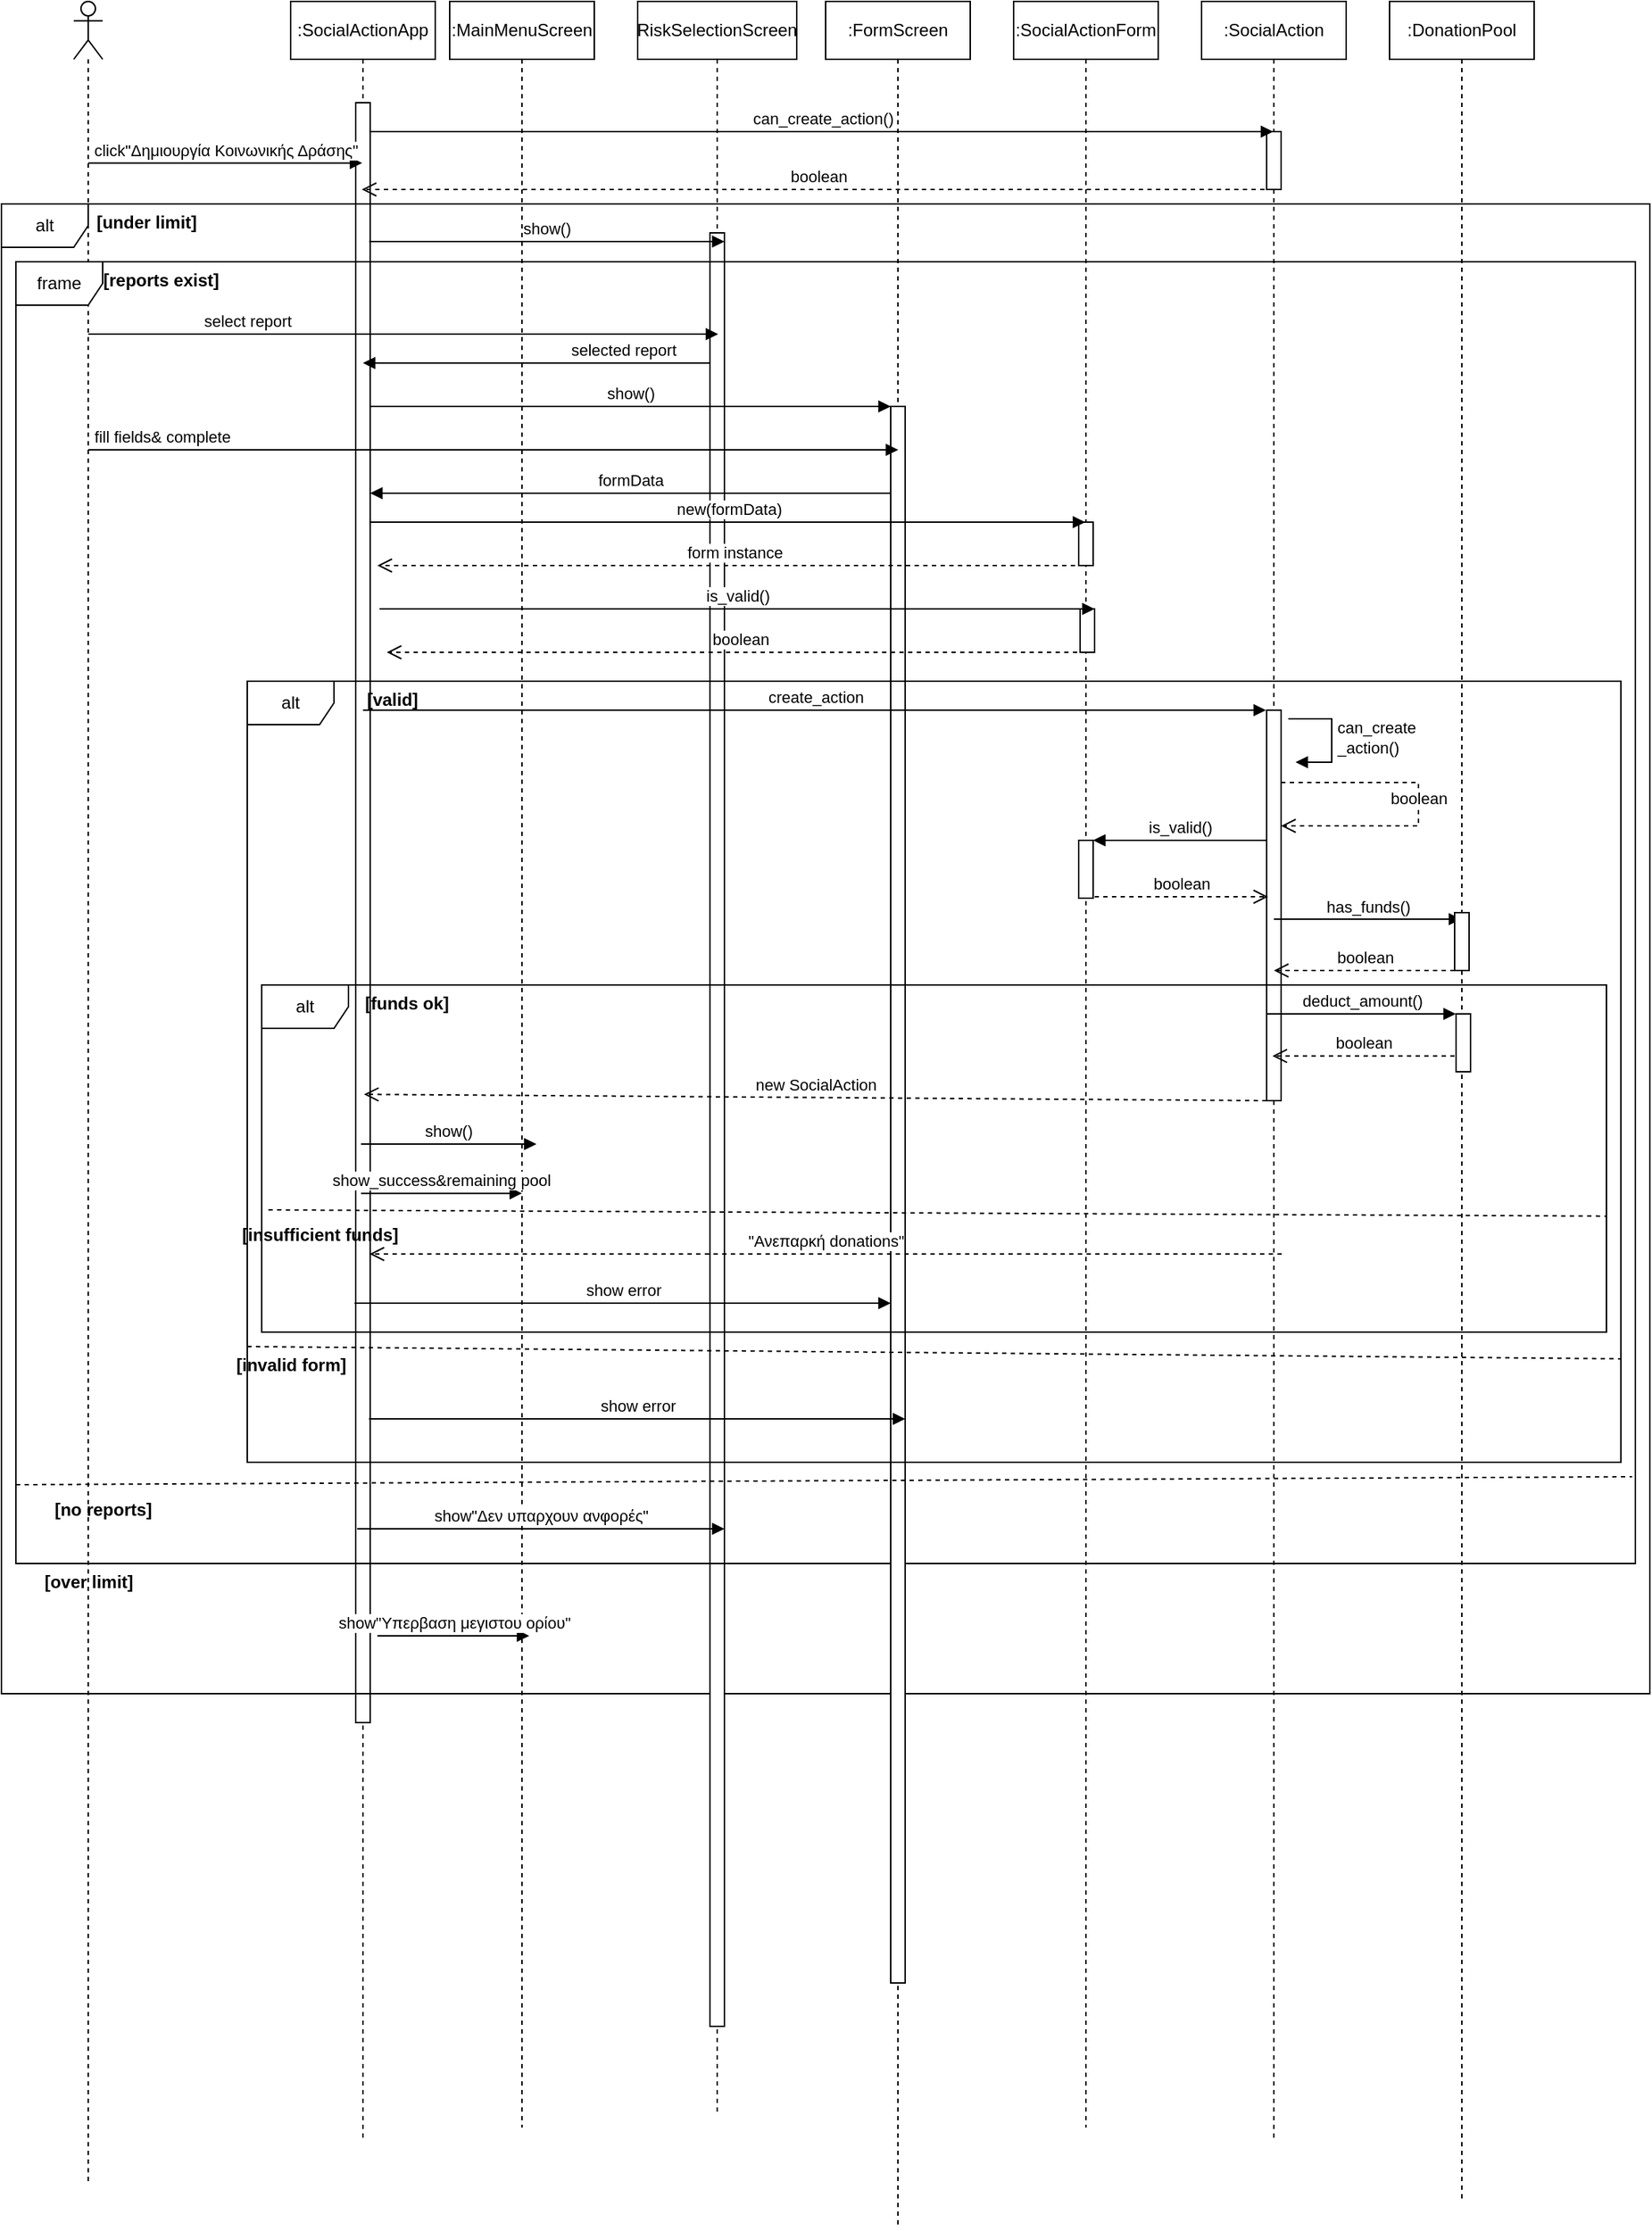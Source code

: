<mxfile version="26.2.2">
  <diagram name="Page-1" id="2YBvvXClWsGukQMizWep">
    <mxGraphModel dx="935" dy="1200" grid="1" gridSize="10" guides="1" tooltips="1" connect="1" arrows="1" fold="1" page="1" pageScale="1" pageWidth="850" pageHeight="1100" math="0" shadow="0">
      <root>
        <mxCell id="0" />
        <mxCell id="1" parent="0" />
        <mxCell id="_uD2hjFWRa9B5cGL51qL-2" value="" style="shape=umlLifeline;perimeter=lifelinePerimeter;whiteSpace=wrap;html=1;container=1;dropTarget=0;collapsible=0;recursiveResize=0;outlineConnect=0;portConstraint=eastwest;newEdgeStyle={&quot;curved&quot;:0,&quot;rounded&quot;:0};participant=umlActor;" vertex="1" parent="1">
          <mxGeometry x="60" y="30" width="20" height="1510" as="geometry" />
        </mxCell>
        <mxCell id="_uD2hjFWRa9B5cGL51qL-3" value=":SocialActionApp" style="shape=umlLifeline;perimeter=lifelinePerimeter;whiteSpace=wrap;html=1;container=1;dropTarget=0;collapsible=0;recursiveResize=0;outlineConnect=0;portConstraint=eastwest;newEdgeStyle={&quot;curved&quot;:0,&quot;rounded&quot;:0};" vertex="1" parent="1">
          <mxGeometry x="210" y="30" width="100" height="1480" as="geometry" />
        </mxCell>
        <mxCell id="_uD2hjFWRa9B5cGL51qL-11" value="" style="html=1;points=[[0,0,0,0,5],[0,1,0,0,-5],[1,0,0,0,5],[1,1,0,0,-5]];perimeter=orthogonalPerimeter;outlineConnect=0;targetShapes=umlLifeline;portConstraint=eastwest;newEdgeStyle={&quot;curved&quot;:0,&quot;rounded&quot;:0};" vertex="1" parent="_uD2hjFWRa9B5cGL51qL-3">
          <mxGeometry x="45" y="70" width="10" height="1120" as="geometry" />
        </mxCell>
        <mxCell id="_uD2hjFWRa9B5cGL51qL-4" value=":MainMenuScreen" style="shape=umlLifeline;perimeter=lifelinePerimeter;whiteSpace=wrap;html=1;container=1;dropTarget=0;collapsible=0;recursiveResize=0;outlineConnect=0;portConstraint=eastwest;newEdgeStyle={&quot;curved&quot;:0,&quot;rounded&quot;:0};" vertex="1" parent="1">
          <mxGeometry x="320" y="30" width="100" height="1470" as="geometry" />
        </mxCell>
        <mxCell id="_uD2hjFWRa9B5cGL51qL-5" value="RiskSelectionScreen" style="shape=umlLifeline;perimeter=lifelinePerimeter;whiteSpace=wrap;html=1;container=1;dropTarget=0;collapsible=0;recursiveResize=0;outlineConnect=0;portConstraint=eastwest;newEdgeStyle={&quot;curved&quot;:0,&quot;rounded&quot;:0};" vertex="1" parent="1">
          <mxGeometry x="450" y="30" width="110" height="1460" as="geometry" />
        </mxCell>
        <mxCell id="_uD2hjFWRa9B5cGL51qL-6" value=":FormScreen" style="shape=umlLifeline;perimeter=lifelinePerimeter;whiteSpace=wrap;html=1;container=1;dropTarget=0;collapsible=0;recursiveResize=0;outlineConnect=0;portConstraint=eastwest;newEdgeStyle={&quot;curved&quot;:0,&quot;rounded&quot;:0};" vertex="1" parent="1">
          <mxGeometry x="580" y="30" width="100" height="1540" as="geometry" />
        </mxCell>
        <mxCell id="_uD2hjFWRa9B5cGL51qL-7" value=":SocialActionForm" style="shape=umlLifeline;perimeter=lifelinePerimeter;whiteSpace=wrap;html=1;container=1;dropTarget=0;collapsible=0;recursiveResize=0;outlineConnect=0;portConstraint=eastwest;newEdgeStyle={&quot;curved&quot;:0,&quot;rounded&quot;:0};" vertex="1" parent="1">
          <mxGeometry x="710" y="30" width="100" height="1470" as="geometry" />
        </mxCell>
        <mxCell id="_uD2hjFWRa9B5cGL51qL-29" value="" style="html=1;points=[[0,0,0,0,5],[0,1,0,0,-5],[1,0,0,0,5],[1,1,0,0,-5]];perimeter=orthogonalPerimeter;outlineConnect=0;targetShapes=umlLifeline;portConstraint=eastwest;newEdgeStyle={&quot;curved&quot;:0,&quot;rounded&quot;:0};" vertex="1" parent="_uD2hjFWRa9B5cGL51qL-7">
          <mxGeometry x="45" y="360" width="10" height="30" as="geometry" />
        </mxCell>
        <mxCell id="_uD2hjFWRa9B5cGL51qL-8" value=":SocialAction" style="shape=umlLifeline;perimeter=lifelinePerimeter;whiteSpace=wrap;html=1;container=1;dropTarget=0;collapsible=0;recursiveResize=0;outlineConnect=0;portConstraint=eastwest;newEdgeStyle={&quot;curved&quot;:0,&quot;rounded&quot;:0};" vertex="1" parent="1">
          <mxGeometry x="840" y="30" width="100" height="1480" as="geometry" />
        </mxCell>
        <mxCell id="_uD2hjFWRa9B5cGL51qL-13" value="" style="html=1;points=[[0,0,0,0,5],[0,1,0,0,-5],[1,0,0,0,5],[1,1,0,0,-5]];perimeter=orthogonalPerimeter;outlineConnect=0;targetShapes=umlLifeline;portConstraint=eastwest;newEdgeStyle={&quot;curved&quot;:0,&quot;rounded&quot;:0};" vertex="1" parent="_uD2hjFWRa9B5cGL51qL-8">
          <mxGeometry x="45" y="90" width="10" height="40" as="geometry" />
        </mxCell>
        <mxCell id="_uD2hjFWRa9B5cGL51qL-9" value=":DonationPool" style="shape=umlLifeline;perimeter=lifelinePerimeter;whiteSpace=wrap;html=1;container=1;dropTarget=0;collapsible=0;recursiveResize=0;outlineConnect=0;portConstraint=eastwest;newEdgeStyle={&quot;curved&quot;:0,&quot;rounded&quot;:0};" vertex="1" parent="1">
          <mxGeometry x="970" y="30" width="100" height="1520" as="geometry" />
        </mxCell>
        <mxCell id="_uD2hjFWRa9B5cGL51qL-10" value="click&quot;Δημιουργία Κοινωνικής Δράσης&quot;" style="html=1;verticalAlign=bottom;endArrow=block;curved=0;rounded=0;exitX=0.5;exitY=0.074;exitDx=0;exitDy=0;exitPerimeter=0;" edge="1" parent="1" source="_uD2hjFWRa9B5cGL51qL-2" target="_uD2hjFWRa9B5cGL51qL-3">
          <mxGeometry width="80" relative="1" as="geometry">
            <mxPoint x="80" y="100" as="sourcePoint" />
            <mxPoint x="160" y="100" as="targetPoint" />
          </mxGeometry>
        </mxCell>
        <mxCell id="_uD2hjFWRa9B5cGL51qL-12" value="can_create_action()" style="html=1;verticalAlign=bottom;endArrow=block;curved=0;rounded=0;" edge="1" parent="1">
          <mxGeometry width="80" relative="1" as="geometry">
            <mxPoint x="265" y="120" as="sourcePoint" />
            <mxPoint x="889.5" y="120" as="targetPoint" />
          </mxGeometry>
        </mxCell>
        <mxCell id="_uD2hjFWRa9B5cGL51qL-14" value="boolean" style="html=1;verticalAlign=bottom;endArrow=open;dashed=1;endSize=8;curved=0;rounded=0;" edge="1" parent="1">
          <mxGeometry relative="1" as="geometry">
            <mxPoint x="889.5" y="160" as="sourcePoint" />
            <mxPoint x="259.167" y="160" as="targetPoint" />
          </mxGeometry>
        </mxCell>
        <mxCell id="_uD2hjFWRa9B5cGL51qL-15" value="alt" style="shape=umlFrame;whiteSpace=wrap;html=1;pointerEvents=0;" vertex="1" parent="1">
          <mxGeometry x="10" y="170" width="1140" height="1030" as="geometry" />
        </mxCell>
        <mxCell id="_uD2hjFWRa9B5cGL51qL-16" value="[under limit]" style="text;align=center;fontStyle=1;verticalAlign=middle;spacingLeft=3;spacingRight=3;strokeColor=none;rotatable=0;points=[[0,0.5],[1,0.5]];portConstraint=eastwest;html=1;" vertex="1" parent="1">
          <mxGeometry x="70" y="170" width="80" height="26" as="geometry" />
        </mxCell>
        <mxCell id="_uD2hjFWRa9B5cGL51qL-18" value="" style="html=1;points=[[0,0,0,0,5],[0,1,0,0,-5],[1,0,0,0,5],[1,1,0,0,-5]];perimeter=orthogonalPerimeter;outlineConnect=0;targetShapes=umlLifeline;portConstraint=eastwest;newEdgeStyle={&quot;curved&quot;:0,&quot;rounded&quot;:0};" vertex="1" parent="1">
          <mxGeometry x="500" y="190" width="10" height="1240" as="geometry" />
        </mxCell>
        <mxCell id="_uD2hjFWRa9B5cGL51qL-17" value="show()" style="html=1;verticalAlign=bottom;endArrow=block;curved=0;rounded=0;" edge="1" parent="1">
          <mxGeometry width="80" relative="1" as="geometry">
            <mxPoint x="264.333" y="196" as="sourcePoint" />
            <mxPoint x="510" y="196" as="targetPoint" />
          </mxGeometry>
        </mxCell>
        <mxCell id="_uD2hjFWRa9B5cGL51qL-20" value="frame" style="shape=umlFrame;whiteSpace=wrap;html=1;pointerEvents=0;" vertex="1" parent="1">
          <mxGeometry x="20" y="210" width="1120" height="900" as="geometry" />
        </mxCell>
        <mxCell id="_uD2hjFWRa9B5cGL51qL-21" value="[reports exist]" style="text;align=center;fontStyle=1;verticalAlign=middle;spacingLeft=3;spacingRight=3;strokeColor=none;rotatable=0;points=[[0,0.5],[1,0.5]];portConstraint=eastwest;html=1;" vertex="1" parent="1">
          <mxGeometry x="80" y="210" width="80" height="26" as="geometry" />
        </mxCell>
        <mxCell id="_uD2hjFWRa9B5cGL51qL-22" value="select report" style="html=1;verticalAlign=bottom;endArrow=block;curved=0;rounded=0;" edge="1" parent="1">
          <mxGeometry x="-0.495" width="80" relative="1" as="geometry">
            <mxPoint x="70.003" y="260" as="sourcePoint" />
            <mxPoint x="505.67" y="260" as="targetPoint" />
            <mxPoint as="offset" />
          </mxGeometry>
        </mxCell>
        <mxCell id="_uD2hjFWRa9B5cGL51qL-23" value="selected report" style="html=1;verticalAlign=bottom;endArrow=block;curved=0;rounded=0;" edge="1" parent="1">
          <mxGeometry x="-0.495" width="80" relative="1" as="geometry">
            <mxPoint x="500.3" y="280" as="sourcePoint" />
            <mxPoint x="260" y="280" as="targetPoint" />
            <mxPoint as="offset" />
          </mxGeometry>
        </mxCell>
        <mxCell id="_uD2hjFWRa9B5cGL51qL-24" value="show()" style="html=1;verticalAlign=bottom;endArrow=block;curved=0;rounded=0;" edge="1" parent="1" target="_uD2hjFWRa9B5cGL51qL-25">
          <mxGeometry width="80" relative="1" as="geometry">
            <mxPoint x="265" y="310" as="sourcePoint" />
            <mxPoint x="629.5" y="310" as="targetPoint" />
          </mxGeometry>
        </mxCell>
        <mxCell id="_uD2hjFWRa9B5cGL51qL-25" value="" style="html=1;points=[[0,0,0,0,5],[0,1,0,0,-5],[1,0,0,0,5],[1,1,0,0,-5]];perimeter=orthogonalPerimeter;outlineConnect=0;targetShapes=umlLifeline;portConstraint=eastwest;newEdgeStyle={&quot;curved&quot;:0,&quot;rounded&quot;:0};" vertex="1" parent="1">
          <mxGeometry x="625" y="310" width="10" height="1090" as="geometry" />
        </mxCell>
        <mxCell id="_uD2hjFWRa9B5cGL51qL-26" value="fill fields&amp;amp; complete" style="html=1;verticalAlign=bottom;endArrow=block;curved=0;rounded=0;" edge="1" parent="1">
          <mxGeometry x="-0.822" width="80" relative="1" as="geometry">
            <mxPoint x="70.004" y="340" as="sourcePoint" />
            <mxPoint x="630.18" y="340" as="targetPoint" />
            <mxPoint x="1" as="offset" />
          </mxGeometry>
        </mxCell>
        <mxCell id="_uD2hjFWRa9B5cGL51qL-27" value="formData" style="html=1;verticalAlign=bottom;endArrow=block;curved=0;rounded=0;" edge="1" parent="1">
          <mxGeometry width="80" relative="1" as="geometry">
            <mxPoint x="625" y="370" as="sourcePoint" />
            <mxPoint x="265" y="370" as="targetPoint" />
          </mxGeometry>
        </mxCell>
        <mxCell id="_uD2hjFWRa9B5cGL51qL-28" value="new(formData)" style="html=1;verticalAlign=bottom;endArrow=block;curved=0;rounded=0;" edge="1" parent="1">
          <mxGeometry width="80" relative="1" as="geometry">
            <mxPoint x="265" y="390" as="sourcePoint" />
            <mxPoint x="759.5" y="390" as="targetPoint" />
          </mxGeometry>
        </mxCell>
        <mxCell id="_uD2hjFWRa9B5cGL51qL-30" value="form instance" style="html=1;verticalAlign=bottom;endArrow=open;dashed=1;endSize=8;curved=0;rounded=0;" edge="1" parent="1">
          <mxGeometry relative="1" as="geometry">
            <mxPoint x="764.5" y="420" as="sourcePoint" />
            <mxPoint x="270" y="420" as="targetPoint" />
          </mxGeometry>
        </mxCell>
        <mxCell id="_uD2hjFWRa9B5cGL51qL-31" value="" style="html=1;points=[[0,0,0,0,5],[0,1,0,0,-5],[1,0,0,0,5],[1,1,0,0,-5]];perimeter=orthogonalPerimeter;outlineConnect=0;targetShapes=umlLifeline;portConstraint=eastwest;newEdgeStyle={&quot;curved&quot;:0,&quot;rounded&quot;:0};" vertex="1" parent="1">
          <mxGeometry x="756" y="450" width="10" height="30" as="geometry" />
        </mxCell>
        <mxCell id="_uD2hjFWRa9B5cGL51qL-32" value="is_valid()" style="html=1;verticalAlign=bottom;endArrow=block;curved=0;rounded=0;" edge="1" parent="1">
          <mxGeometry width="80" relative="1" as="geometry">
            <mxPoint x="271.5" y="450" as="sourcePoint" />
            <mxPoint x="766" y="450" as="targetPoint" />
          </mxGeometry>
        </mxCell>
        <mxCell id="_uD2hjFWRa9B5cGL51qL-33" value="boolean" style="html=1;verticalAlign=bottom;endArrow=open;dashed=1;endSize=8;curved=0;rounded=0;entryX=1.5;entryY=0.488;entryDx=0;entryDy=0;entryPerimeter=0;" edge="1" parent="1">
          <mxGeometry relative="1" as="geometry">
            <mxPoint x="766" y="480.0" as="sourcePoint" />
            <mxPoint x="276.5" y="480.0" as="targetPoint" />
          </mxGeometry>
        </mxCell>
        <mxCell id="_uD2hjFWRa9B5cGL51qL-34" value="alt" style="shape=umlFrame;whiteSpace=wrap;html=1;pointerEvents=0;" vertex="1" parent="1">
          <mxGeometry x="180" y="500" width="950" height="540" as="geometry" />
        </mxCell>
        <mxCell id="_uD2hjFWRa9B5cGL51qL-35" value="[valid]" style="text;align=center;fontStyle=1;verticalAlign=middle;spacingLeft=3;spacingRight=3;strokeColor=none;rotatable=0;points=[[0,0.5],[1,0.5]];portConstraint=eastwest;html=1;" vertex="1" parent="1">
          <mxGeometry x="240" y="500" width="80" height="26" as="geometry" />
        </mxCell>
        <mxCell id="_uD2hjFWRa9B5cGL51qL-36" value="create_action" style="html=1;verticalAlign=bottom;endArrow=block;curved=0;rounded=0;" edge="1" parent="1">
          <mxGeometry width="80" relative="1" as="geometry">
            <mxPoint x="260" y="520" as="sourcePoint" />
            <mxPoint x="884.5" y="520" as="targetPoint" />
          </mxGeometry>
        </mxCell>
        <mxCell id="_uD2hjFWRa9B5cGL51qL-37" value="" style="html=1;points=[[0,0,0,0,5],[0,1,0,0,-5],[1,0,0,0,5],[1,1,0,0,-5]];perimeter=orthogonalPerimeter;outlineConnect=0;targetShapes=umlLifeline;portConstraint=eastwest;newEdgeStyle={&quot;curved&quot;:0,&quot;rounded&quot;:0};" vertex="1" parent="1">
          <mxGeometry x="885" y="520" width="10" height="270" as="geometry" />
        </mxCell>
        <mxCell id="_uD2hjFWRa9B5cGL51qL-39" value="can_create&lt;div&gt;_action()&lt;/div&gt;" style="html=1;align=left;spacingLeft=2;endArrow=block;rounded=0;edgeStyle=orthogonalEdgeStyle;curved=0;rounded=0;" edge="1" parent="1">
          <mxGeometry relative="1" as="geometry">
            <mxPoint x="900" y="526" as="sourcePoint" />
            <Array as="points">
              <mxPoint x="930" y="556" />
            </Array>
            <mxPoint x="905" y="556" as="targetPoint" />
          </mxGeometry>
        </mxCell>
        <mxCell id="_uD2hjFWRa9B5cGL51qL-40" value="boolean" style="html=1;verticalAlign=bottom;endArrow=open;dashed=1;endSize=8;curved=0;rounded=0;" edge="1" parent="1">
          <mxGeometry x="0.045" relative="1" as="geometry">
            <mxPoint x="895" y="570" as="sourcePoint" />
            <mxPoint x="895" y="600" as="targetPoint" />
            <Array as="points">
              <mxPoint x="990" y="570" />
              <mxPoint x="990" y="590" />
              <mxPoint x="990" y="600" />
            </Array>
            <mxPoint as="offset" />
          </mxGeometry>
        </mxCell>
        <mxCell id="_uD2hjFWRa9B5cGL51qL-41" value="is_valid()" style="html=1;verticalAlign=bottom;endArrow=block;curved=0;rounded=0;" edge="1" parent="1" target="_uD2hjFWRa9B5cGL51qL-42">
          <mxGeometry width="80" relative="1" as="geometry">
            <mxPoint x="885" y="610" as="sourcePoint" />
            <mxPoint x="759.5" y="610" as="targetPoint" />
          </mxGeometry>
        </mxCell>
        <mxCell id="_uD2hjFWRa9B5cGL51qL-42" value="" style="html=1;points=[[0,0,0,0,5],[0,1,0,0,-5],[1,0,0,0,5],[1,1,0,0,-5]];perimeter=orthogonalPerimeter;outlineConnect=0;targetShapes=umlLifeline;portConstraint=eastwest;newEdgeStyle={&quot;curved&quot;:0,&quot;rounded&quot;:0};" vertex="1" parent="1">
          <mxGeometry x="755" y="610" width="10" height="40" as="geometry" />
        </mxCell>
        <mxCell id="_uD2hjFWRa9B5cGL51qL-43" value="boolean" style="html=1;verticalAlign=bottom;endArrow=open;dashed=1;endSize=8;curved=0;rounded=0;" edge="1" parent="1">
          <mxGeometry relative="1" as="geometry">
            <mxPoint x="766" y="649" as="sourcePoint" />
            <mxPoint x="886" y="649" as="targetPoint" />
          </mxGeometry>
        </mxCell>
        <mxCell id="_uD2hjFWRa9B5cGL51qL-44" value="has_funds()" style="html=1;verticalAlign=bottom;endArrow=block;curved=0;rounded=0;" edge="1" parent="1" target="_uD2hjFWRa9B5cGL51qL-9">
          <mxGeometry width="80" relative="1" as="geometry">
            <mxPoint x="890" y="664.5" as="sourcePoint" />
            <mxPoint x="970" y="664.5" as="targetPoint" />
          </mxGeometry>
        </mxCell>
        <mxCell id="_uD2hjFWRa9B5cGL51qL-45" value="" style="html=1;points=[[0,0,0,0,5],[0,1,0,0,-5],[1,0,0,0,5],[1,1,0,0,-5]];perimeter=orthogonalPerimeter;outlineConnect=0;targetShapes=umlLifeline;portConstraint=eastwest;newEdgeStyle={&quot;curved&quot;:0,&quot;rounded&quot;:0};" vertex="1" parent="1">
          <mxGeometry x="1015" y="660" width="10" height="40" as="geometry" />
        </mxCell>
        <mxCell id="_uD2hjFWRa9B5cGL51qL-46" value="boolean" style="html=1;verticalAlign=bottom;endArrow=open;dashed=1;endSize=8;curved=0;rounded=0;" edge="1" parent="1" target="_uD2hjFWRa9B5cGL51qL-8">
          <mxGeometry relative="1" as="geometry">
            <mxPoint x="1015" y="700" as="sourcePoint" />
            <mxPoint x="935" y="700" as="targetPoint" />
          </mxGeometry>
        </mxCell>
        <mxCell id="_uD2hjFWRa9B5cGL51qL-47" value="deduct_amount()" style="html=1;verticalAlign=bottom;endArrow=block;curved=0;rounded=0;" edge="1" parent="1">
          <mxGeometry width="80" relative="1" as="geometry">
            <mxPoint x="885.002" y="730.0" as="sourcePoint" />
            <mxPoint x="1015.82" y="730.0" as="targetPoint" />
          </mxGeometry>
        </mxCell>
        <mxCell id="_uD2hjFWRa9B5cGL51qL-48" value="" style="html=1;points=[[0,0,0,0,5],[0,1,0,0,-5],[1,0,0,0,5],[1,1,0,0,-5]];perimeter=orthogonalPerimeter;outlineConnect=0;targetShapes=umlLifeline;portConstraint=eastwest;newEdgeStyle={&quot;curved&quot;:0,&quot;rounded&quot;:0};" vertex="1" parent="1">
          <mxGeometry x="1016" y="730" width="10" height="40" as="geometry" />
        </mxCell>
        <mxCell id="_uD2hjFWRa9B5cGL51qL-49" value="boolean" style="html=1;verticalAlign=bottom;endArrow=open;dashed=1;endSize=8;curved=0;rounded=0;" edge="1" parent="1">
          <mxGeometry relative="1" as="geometry">
            <mxPoint x="1015" y="759.09" as="sourcePoint" />
            <mxPoint x="889" y="759.09" as="targetPoint" />
          </mxGeometry>
        </mxCell>
        <mxCell id="_uD2hjFWRa9B5cGL51qL-50" value="alt" style="shape=umlFrame;whiteSpace=wrap;html=1;pointerEvents=0;" vertex="1" parent="1">
          <mxGeometry x="190" y="710" width="930" height="240" as="geometry" />
        </mxCell>
        <mxCell id="_uD2hjFWRa9B5cGL51qL-51" value="[funds ok]" style="text;align=center;fontStyle=1;verticalAlign=middle;spacingLeft=3;spacingRight=3;strokeColor=none;rotatable=0;points=[[0,0.5],[1,0.5]];portConstraint=eastwest;html=1;" vertex="1" parent="1">
          <mxGeometry x="250" y="710" width="80" height="26" as="geometry" />
        </mxCell>
        <mxCell id="_uD2hjFWRa9B5cGL51qL-52" value="new SocialAction" style="html=1;verticalAlign=bottom;endArrow=open;dashed=1;endSize=8;curved=0;rounded=0;exitX=0.748;exitY=0.021;exitDx=0;exitDy=0;exitPerimeter=0;entryX=0.142;entryY=0.049;entryDx=0;entryDy=0;entryPerimeter=0;" edge="1" parent="1">
          <mxGeometry relative="1" as="geometry">
            <mxPoint x="885.0" y="790.0" as="sourcePoint" />
            <mxPoint x="260.72" y="785.604" as="targetPoint" />
          </mxGeometry>
        </mxCell>
        <mxCell id="_uD2hjFWRa9B5cGL51qL-53" value="show()" style="html=1;verticalAlign=bottom;endArrow=block;curved=0;rounded=0;" edge="1" parent="1">
          <mxGeometry width="80" relative="1" as="geometry">
            <mxPoint x="258.682" y="820.0" as="sourcePoint" />
            <mxPoint x="380" y="820" as="targetPoint" />
          </mxGeometry>
        </mxCell>
        <mxCell id="_uD2hjFWRa9B5cGL51qL-55" value="show_success&amp;amp;remaining pool" style="html=1;verticalAlign=bottom;endArrow=block;curved=0;rounded=0;" edge="1" parent="1">
          <mxGeometry width="80" relative="1" as="geometry">
            <mxPoint x="258.682" y="854.09" as="sourcePoint" />
            <mxPoint x="370" y="854.09" as="targetPoint" />
          </mxGeometry>
        </mxCell>
        <mxCell id="_uD2hjFWRa9B5cGL51qL-56" value="" style="endArrow=none;dashed=1;html=1;rounded=0;exitX=0.005;exitY=0.648;exitDx=0;exitDy=0;exitPerimeter=0;entryX=1;entryY=0.666;entryDx=0;entryDy=0;entryPerimeter=0;" edge="1" parent="1" source="_uD2hjFWRa9B5cGL51qL-50" target="_uD2hjFWRa9B5cGL51qL-50">
          <mxGeometry width="50" height="50" relative="1" as="geometry">
            <mxPoint x="430" y="790" as="sourcePoint" />
            <mxPoint x="480" y="740" as="targetPoint" />
          </mxGeometry>
        </mxCell>
        <mxCell id="_uD2hjFWRa9B5cGL51qL-57" value="[insufficient funds]" style="text;align=center;fontStyle=1;verticalAlign=middle;spacingLeft=3;spacingRight=3;strokeColor=none;rotatable=0;points=[[0,0.5],[1,0.5]];portConstraint=eastwest;html=1;" vertex="1" parent="1">
          <mxGeometry x="190" y="870" width="80" height="26" as="geometry" />
        </mxCell>
        <mxCell id="_uD2hjFWRa9B5cGL51qL-58" value="&quot;Ανεπαρκή donations&quot;" style="html=1;verticalAlign=bottom;endArrow=open;dashed=1;endSize=8;curved=0;rounded=0;" edge="1" parent="1">
          <mxGeometry relative="1" as="geometry">
            <mxPoint x="895.41" y="896.0" as="sourcePoint" />
            <mxPoint x="264.592" y="896.0" as="targetPoint" />
          </mxGeometry>
        </mxCell>
        <mxCell id="_uD2hjFWRa9B5cGL51qL-59" value="show error" style="html=1;verticalAlign=bottom;endArrow=block;curved=0;rounded=0;" edge="1" parent="1">
          <mxGeometry width="80" relative="1" as="geometry">
            <mxPoint x="254.182" y="930.0" as="sourcePoint" />
            <mxPoint x="625.0" y="930.0" as="targetPoint" />
          </mxGeometry>
        </mxCell>
        <mxCell id="_uD2hjFWRa9B5cGL51qL-60" value="" style="endArrow=none;dashed=1;html=1;rounded=0;exitX=0;exitY=0.688;exitDx=0;exitDy=0;exitPerimeter=0;entryX=1;entryY=0.666;entryDx=0;entryDy=0;entryPerimeter=0;" edge="1" parent="1">
          <mxGeometry width="50" height="50" relative="1" as="geometry">
            <mxPoint x="180" y="960" as="sourcePoint" />
            <mxPoint x="1130" y="968.48" as="targetPoint" />
            <Array as="points" />
          </mxGeometry>
        </mxCell>
        <mxCell id="_uD2hjFWRa9B5cGL51qL-61" value="[invalid form]" style="text;align=center;fontStyle=1;verticalAlign=middle;spacingLeft=3;spacingRight=3;strokeColor=none;rotatable=0;points=[[0,0.5],[1,0.5]];portConstraint=eastwest;html=1;" vertex="1" parent="1">
          <mxGeometry x="170" y="960" width="80" height="26" as="geometry" />
        </mxCell>
        <mxCell id="_uD2hjFWRa9B5cGL51qL-62" value="show error" style="html=1;verticalAlign=bottom;endArrow=block;curved=0;rounded=0;" edge="1" parent="1">
          <mxGeometry width="80" relative="1" as="geometry">
            <mxPoint x="264.182" y="1010.0" as="sourcePoint" />
            <mxPoint x="635.0" y="1010.0" as="targetPoint" />
          </mxGeometry>
        </mxCell>
        <mxCell id="_uD2hjFWRa9B5cGL51qL-63" value="" style="endArrow=none;dashed=1;html=1;rounded=0;exitX=0.005;exitY=0.994;exitDx=0;exitDy=0;exitPerimeter=0;entryX=1.003;entryY=0.988;entryDx=0;entryDy=0;entryPerimeter=0;" edge="1" parent="1">
          <mxGeometry width="50" height="50" relative="1" as="geometry">
            <mxPoint x="20.0" y="1055.52" as="sourcePoint" />
            <mxPoint x="1137.76" y="1050" as="targetPoint" />
          </mxGeometry>
        </mxCell>
        <mxCell id="_uD2hjFWRa9B5cGL51qL-64" value="[no reports]" style="text;align=center;fontStyle=1;verticalAlign=middle;spacingLeft=3;spacingRight=3;strokeColor=none;rotatable=0;points=[[0,0.5],[1,0.5]];portConstraint=eastwest;html=1;" vertex="1" parent="1">
          <mxGeometry x="40" y="1060" width="80" height="26" as="geometry" />
        </mxCell>
        <mxCell id="_uD2hjFWRa9B5cGL51qL-65" value="show&quot;Δεν υπαρχουν ανφορές&quot;" style="html=1;verticalAlign=bottom;endArrow=block;curved=0;rounded=0;entryX=0.347;entryY=0.011;entryDx=0;entryDy=0;entryPerimeter=0;" edge="1" parent="1">
          <mxGeometry width="80" relative="1" as="geometry">
            <mxPoint x="255.972" y="1086" as="sourcePoint" />
            <mxPoint x="510.0" y="1086" as="targetPoint" />
          </mxGeometry>
        </mxCell>
        <mxCell id="_uD2hjFWRa9B5cGL51qL-67" value="[over limit]" style="text;align=center;fontStyle=1;verticalAlign=middle;spacingLeft=3;spacingRight=3;strokeColor=none;rotatable=0;points=[[0,0.5],[1,0.5]];portConstraint=eastwest;html=1;" vertex="1" parent="1">
          <mxGeometry x="30" y="1110" width="80" height="26" as="geometry" />
        </mxCell>
        <mxCell id="_uD2hjFWRa9B5cGL51qL-69" value="show&quot;Υπερβαση μεγιστου ορίου&quot;" style="html=1;verticalAlign=bottom;endArrow=block;curved=0;rounded=0;" edge="1" parent="1">
          <mxGeometry width="80" relative="1" as="geometry">
            <mxPoint x="270" y="1160" as="sourcePoint" />
            <mxPoint x="375" y="1160" as="targetPoint" />
          </mxGeometry>
        </mxCell>
      </root>
    </mxGraphModel>
  </diagram>
</mxfile>
